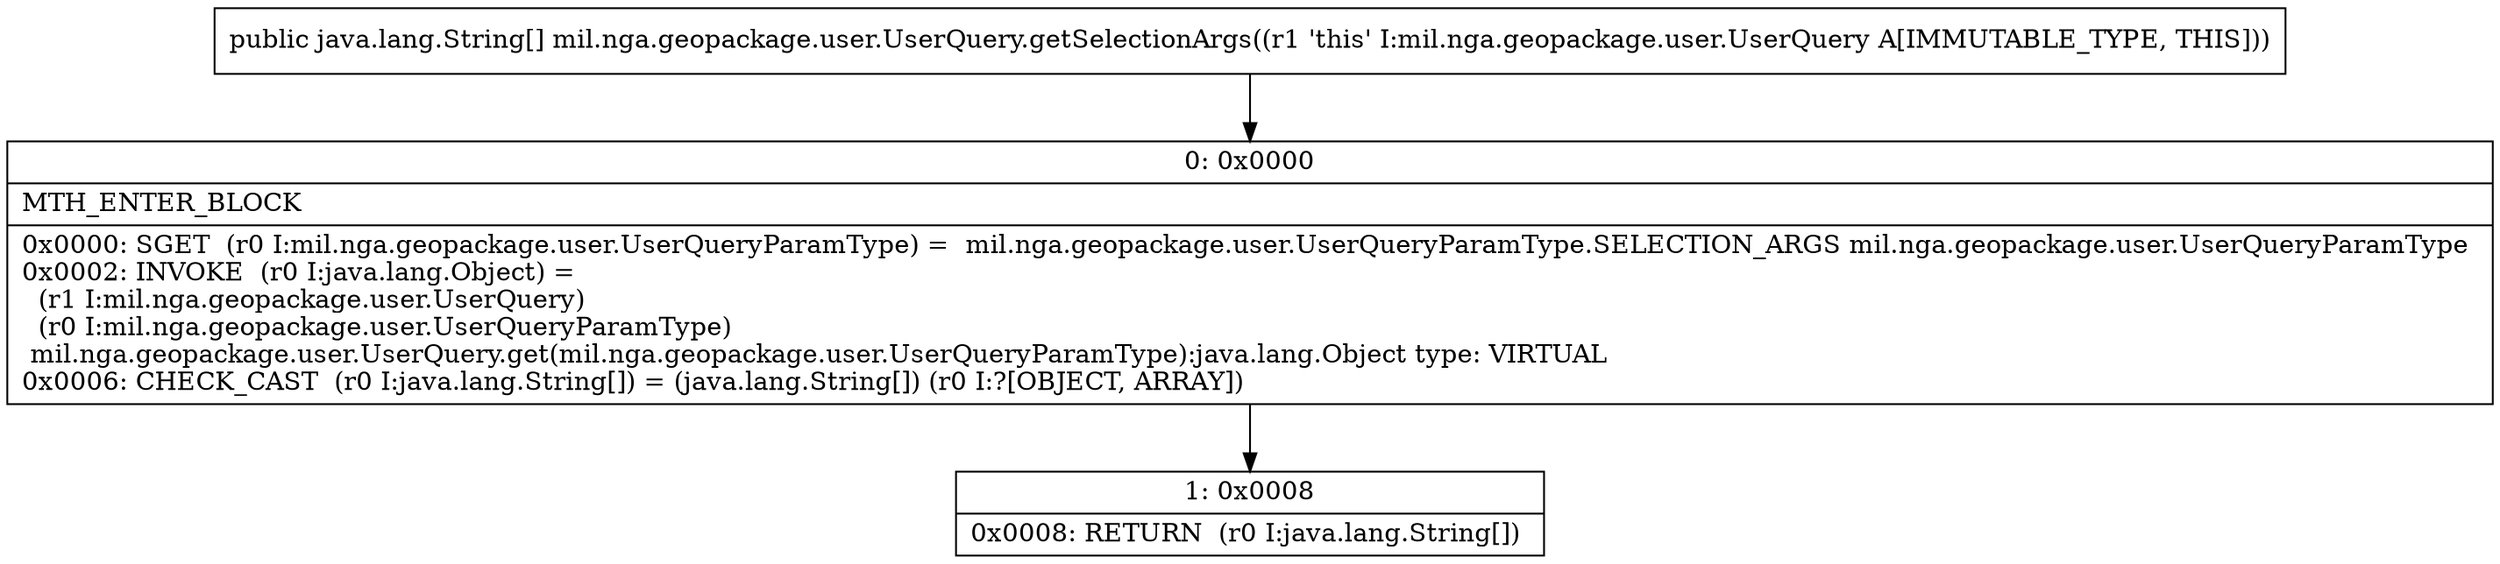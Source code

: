 digraph "CFG formil.nga.geopackage.user.UserQuery.getSelectionArgs()[Ljava\/lang\/String;" {
Node_0 [shape=record,label="{0\:\ 0x0000|MTH_ENTER_BLOCK\l|0x0000: SGET  (r0 I:mil.nga.geopackage.user.UserQueryParamType) =  mil.nga.geopackage.user.UserQueryParamType.SELECTION_ARGS mil.nga.geopackage.user.UserQueryParamType \l0x0002: INVOKE  (r0 I:java.lang.Object) = \l  (r1 I:mil.nga.geopackage.user.UserQuery)\l  (r0 I:mil.nga.geopackage.user.UserQueryParamType)\l mil.nga.geopackage.user.UserQuery.get(mil.nga.geopackage.user.UserQueryParamType):java.lang.Object type: VIRTUAL \l0x0006: CHECK_CAST  (r0 I:java.lang.String[]) = (java.lang.String[]) (r0 I:?[OBJECT, ARRAY]) \l}"];
Node_1 [shape=record,label="{1\:\ 0x0008|0x0008: RETURN  (r0 I:java.lang.String[]) \l}"];
MethodNode[shape=record,label="{public java.lang.String[] mil.nga.geopackage.user.UserQuery.getSelectionArgs((r1 'this' I:mil.nga.geopackage.user.UserQuery A[IMMUTABLE_TYPE, THIS])) }"];
MethodNode -> Node_0;
Node_0 -> Node_1;
}

